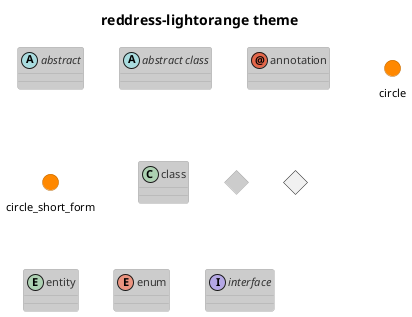 ' Do not edit
' Theme Gallery
' autogenerated by script
'
@startuml
!theme reddress-lightorange
title reddress-lightorange theme
abstract        abstract
abstract class  "abstract class"
annotation      annotation
circle          circle
()              circle_short_form
class           class
diamond         diamond
<>              diamond_short_form
entity          entity
enum            enum
interface       interface
@enduml
